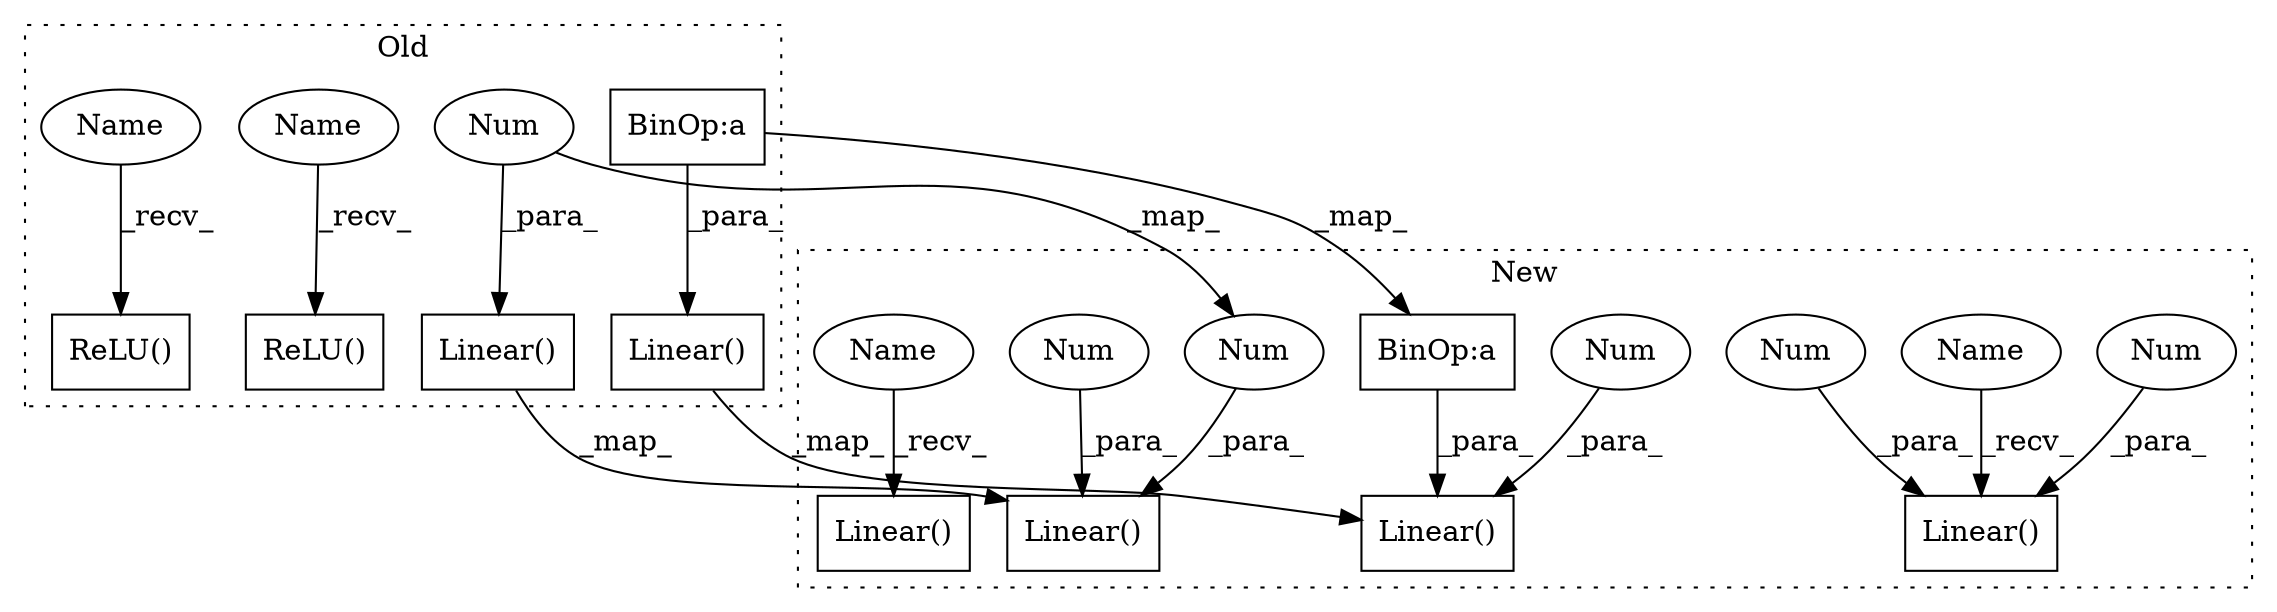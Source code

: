 digraph G {
subgraph cluster0 {
1 [label="ReLU()" a="75" s="3314" l="21" shape="box"];
4 [label="ReLU()" a="75" s="3407" l="21" shape="box"];
7 [label="Linear()" a="75" s="3269,3299" l="10,1" shape="box"];
8 [label="Num" a="76" s="3279" l="3" shape="ellipse"];
11 [label="Linear()" a="75" s="3443,3504" l="10,1" shape="box"];
13 [label="BinOp:a" a="82" s="3478" l="16" shape="box"];
19 [label="Name" a="87" s="3314" l="2" shape="ellipse"];
20 [label="Name" a="87" s="3407" l="2" shape="ellipse"];
label = "Old";
style="dotted";
}
subgraph cluster1 {
2 [label="Linear()" a="75" s="3203,3222" l="10,1" shape="box"];
3 [label="Num" a="76" s="3213" l="3" shape="ellipse"];
5 [label="Num" a="76" s="3218" l="4" shape="ellipse"];
6 [label="Linear()" a="75" s="2924,2942" l="10,1" shape="box"];
9 [label="Num" a="76" s="2934" l="3" shape="ellipse"];
10 [label="Linear()" a="75" s="3309,3359" l="10,1" shape="box"];
12 [label="BinOp:a" a="82" s="3333" l="16" shape="box"];
14 [label="Linear()" a="75" s="3099,3117" l="10,1" shape="box"];
15 [label="Num" a="76" s="2939" l="3" shape="ellipse"];
16 [label="Num" a="76" s="3319" l="4" shape="ellipse"];
17 [label="Name" a="87" s="3203" l="2" shape="ellipse"];
18 [label="Name" a="87" s="3099" l="2" shape="ellipse"];
label = "New";
style="dotted";
}
3 -> 2 [label="_para_"];
5 -> 2 [label="_para_"];
7 -> 6 [label="_map_"];
8 -> 7 [label="_para_"];
8 -> 9 [label="_map_"];
9 -> 6 [label="_para_"];
11 -> 10 [label="_map_"];
12 -> 10 [label="_para_"];
13 -> 11 [label="_para_"];
13 -> 12 [label="_map_"];
15 -> 6 [label="_para_"];
16 -> 10 [label="_para_"];
17 -> 2 [label="_recv_"];
18 -> 14 [label="_recv_"];
19 -> 1 [label="_recv_"];
20 -> 4 [label="_recv_"];
}